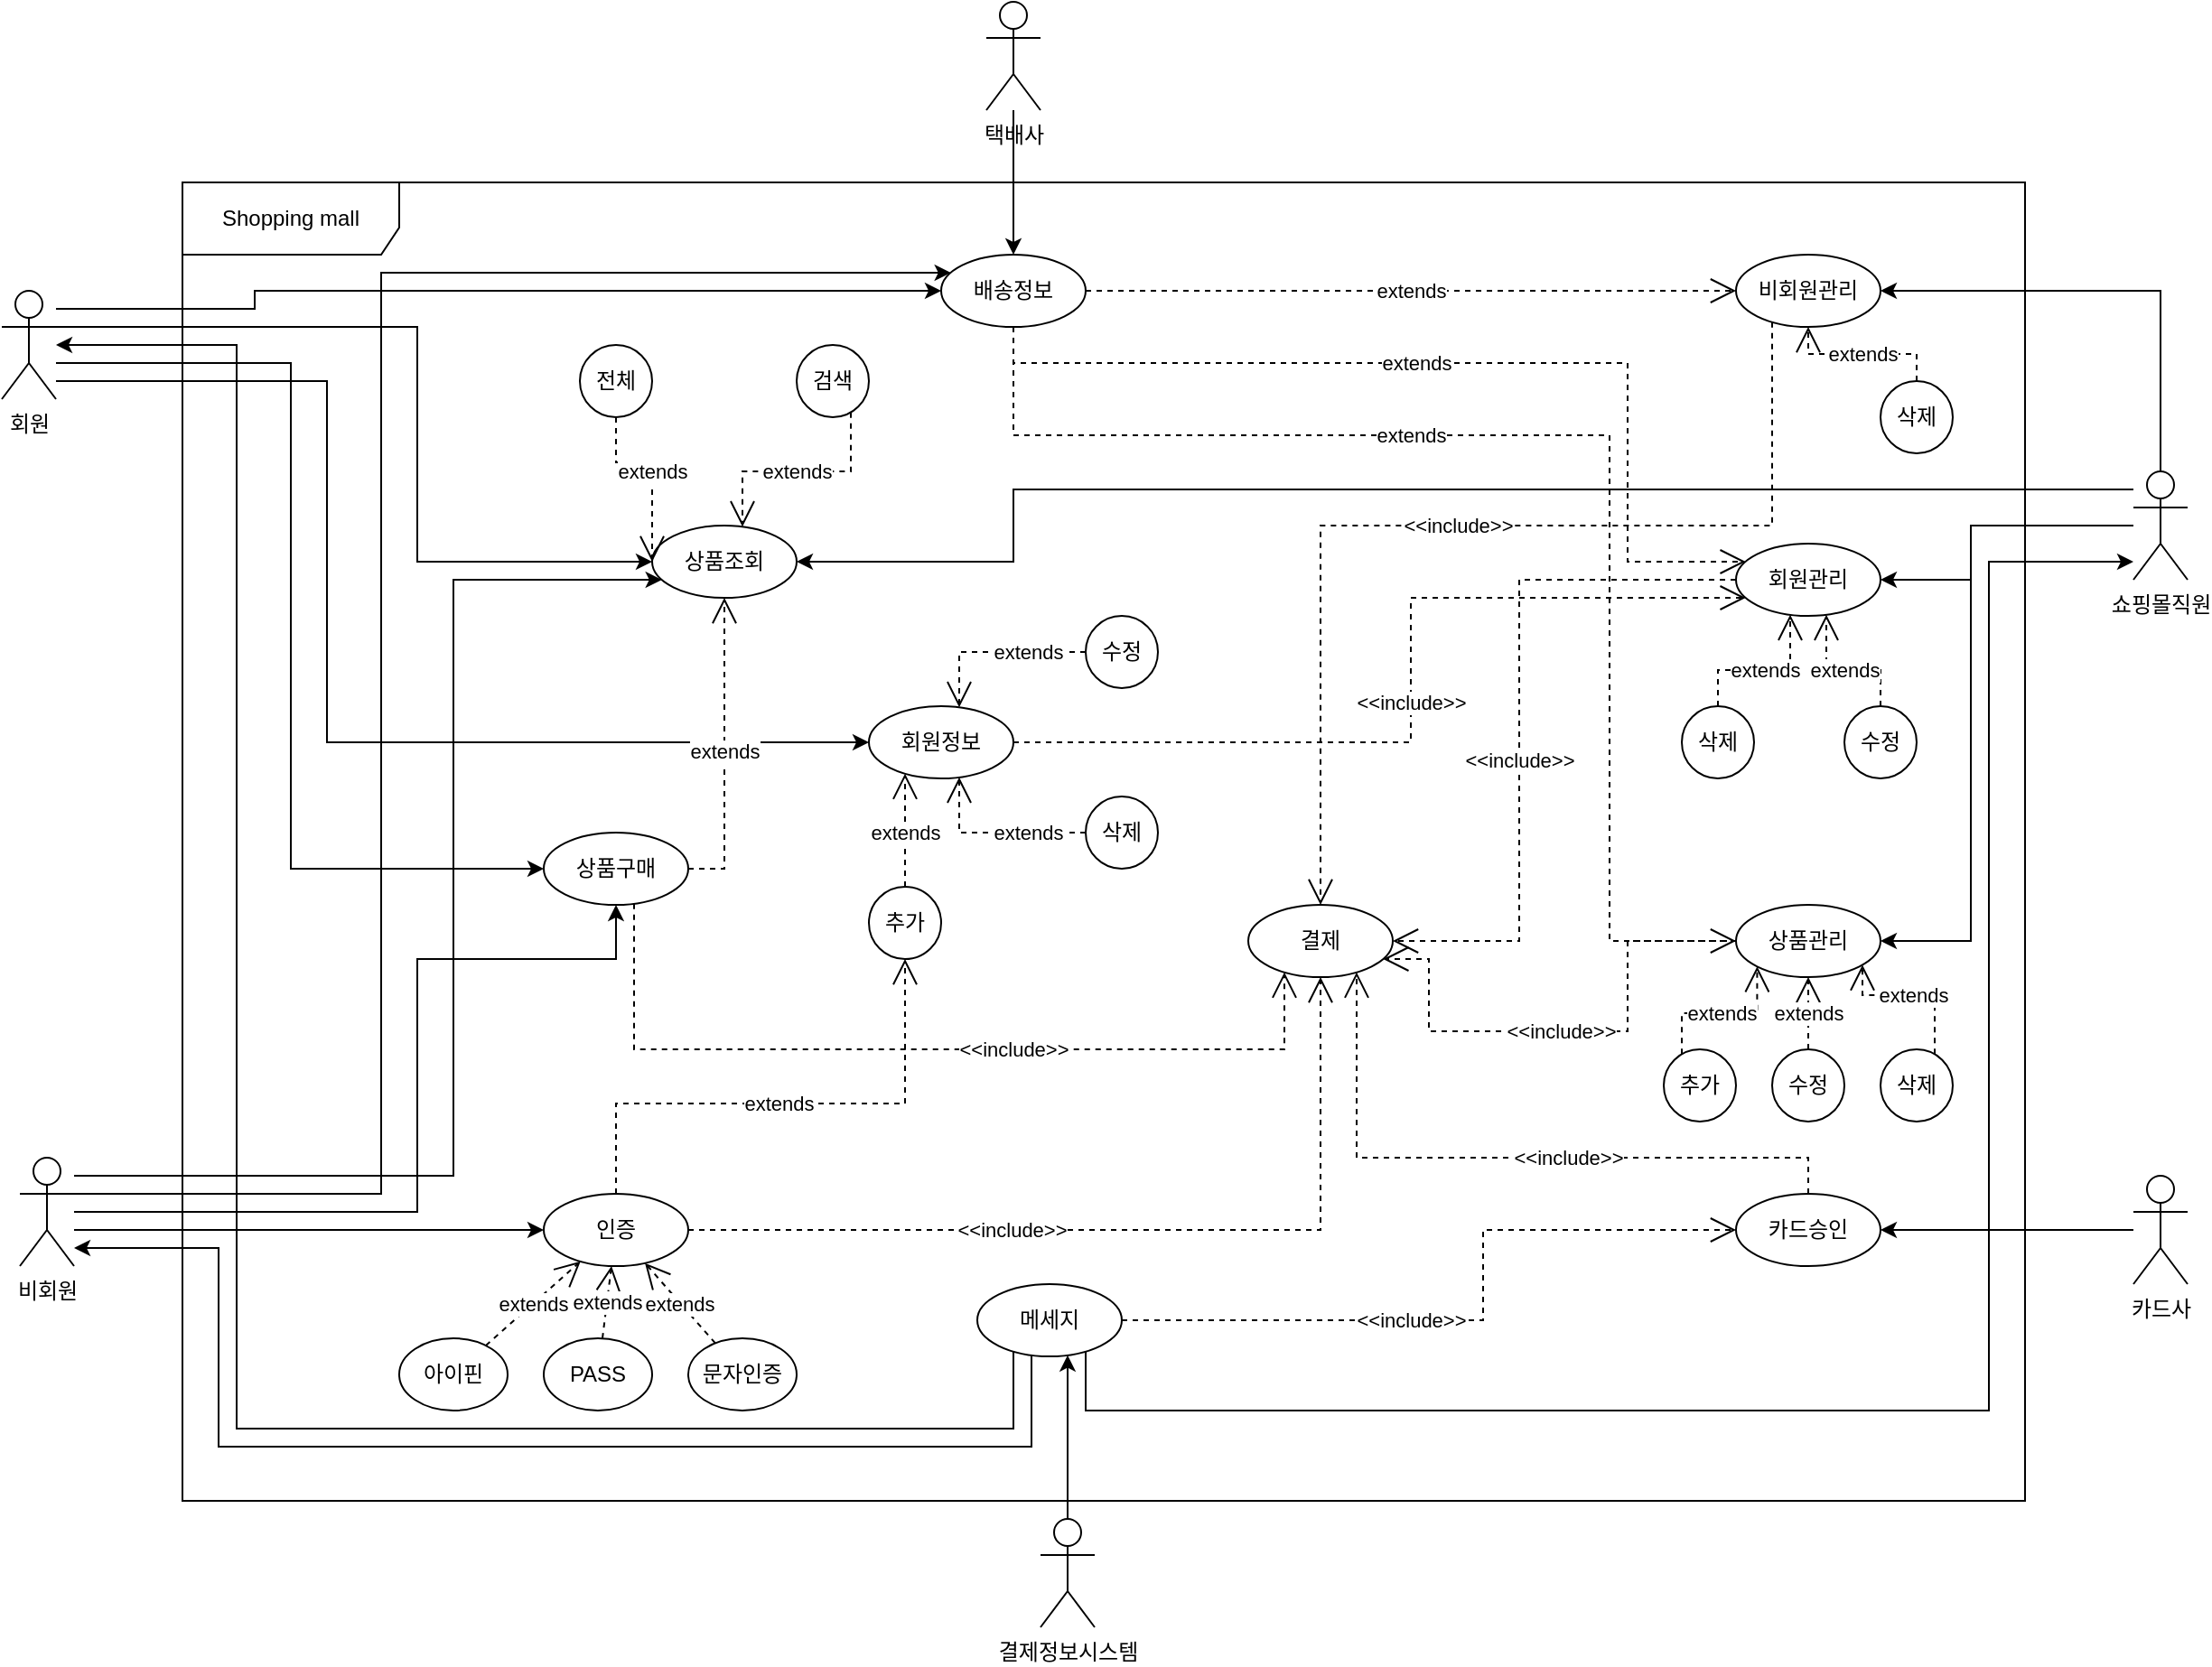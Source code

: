 <mxfile version="20.5.3" type="github">
  <diagram id="Lf80H-D8KRPeW_UHFNYf" name="페이지-1">
    <mxGraphModel dx="813" dy="435" grid="1" gridSize="10" guides="1" tooltips="1" connect="1" arrows="1" fold="1" page="1" pageScale="1" pageWidth="3300" pageHeight="4681" math="0" shadow="0">
      <root>
        <mxCell id="0" />
        <mxCell id="1" parent="0" />
        <mxCell id="bWgFRr3RfkX0s6qy6lkw-1" value="Shopping mall" style="shape=umlFrame;whiteSpace=wrap;html=1;width=120;height=40;" parent="1" vertex="1">
          <mxGeometry x="700" y="680" width="1020" height="730" as="geometry" />
        </mxCell>
        <mxCell id="bWgFRr3RfkX0s6qy6lkw-47" style="edgeStyle=orthogonalEdgeStyle;rounded=0;orthogonalLoop=1;jettySize=auto;html=1;" parent="1" source="bWgFRr3RfkX0s6qy6lkw-2" target="bWgFRr3RfkX0s6qy6lkw-31" edge="1">
          <mxGeometry relative="1" as="geometry">
            <Array as="points">
              <mxPoint x="830" y="760" />
              <mxPoint x="830" y="890" />
            </Array>
          </mxGeometry>
        </mxCell>
        <mxCell id="bWgFRr3RfkX0s6qy6lkw-59" style="edgeStyle=orthogonalEdgeStyle;rounded=0;orthogonalLoop=1;jettySize=auto;html=1;" parent="1" source="bWgFRr3RfkX0s6qy6lkw-2" target="bWgFRr3RfkX0s6qy6lkw-38" edge="1">
          <mxGeometry relative="1" as="geometry">
            <Array as="points">
              <mxPoint x="760" y="780" />
              <mxPoint x="760" y="1060" />
            </Array>
          </mxGeometry>
        </mxCell>
        <mxCell id="bWgFRr3RfkX0s6qy6lkw-78" style="edgeStyle=orthogonalEdgeStyle;rounded=0;orthogonalLoop=1;jettySize=auto;html=1;" parent="1" source="bWgFRr3RfkX0s6qy6lkw-2" target="bWgFRr3RfkX0s6qy6lkw-77" edge="1">
          <mxGeometry relative="1" as="geometry">
            <Array as="points">
              <mxPoint x="780" y="790" />
              <mxPoint x="780" y="990" />
            </Array>
          </mxGeometry>
        </mxCell>
        <mxCell id="bWgFRr3RfkX0s6qy6lkw-116" style="rounded=0;orthogonalLoop=1;jettySize=auto;html=1;startArrow=none;startFill=0;endArrow=classic;endFill=1;edgeStyle=orthogonalEdgeStyle;" parent="1" source="bWgFRr3RfkX0s6qy6lkw-2" target="bWgFRr3RfkX0s6qy6lkw-17" edge="1">
          <mxGeometry relative="1" as="geometry">
            <Array as="points">
              <mxPoint x="740" y="750" />
              <mxPoint x="740" y="740" />
            </Array>
            <mxPoint x="640" y="720" as="sourcePoint" />
          </mxGeometry>
        </mxCell>
        <mxCell id="bWgFRr3RfkX0s6qy6lkw-2" value="회원" style="shape=umlActor;verticalLabelPosition=bottom;verticalAlign=top;html=1;" parent="1" vertex="1">
          <mxGeometry x="600" y="740" width="30" height="60" as="geometry" />
        </mxCell>
        <mxCell id="bWgFRr3RfkX0s6qy6lkw-24" style="edgeStyle=orthogonalEdgeStyle;rounded=0;orthogonalLoop=1;jettySize=auto;html=1;" parent="1" source="bWgFRr3RfkX0s6qy6lkw-3" target="bWgFRr3RfkX0s6qy6lkw-21" edge="1">
          <mxGeometry relative="1" as="geometry">
            <Array as="points">
              <mxPoint x="700" y="1260" />
              <mxPoint x="700" y="1260" />
            </Array>
          </mxGeometry>
        </mxCell>
        <mxCell id="bWgFRr3RfkX0s6qy6lkw-46" style="edgeStyle=orthogonalEdgeStyle;rounded=0;orthogonalLoop=1;jettySize=auto;html=1;" parent="1" source="bWgFRr3RfkX0s6qy6lkw-3" target="bWgFRr3RfkX0s6qy6lkw-31" edge="1">
          <mxGeometry relative="1" as="geometry">
            <Array as="points">
              <mxPoint x="850" y="1230" />
              <mxPoint x="850" y="900" />
            </Array>
          </mxGeometry>
        </mxCell>
        <mxCell id="bWgFRr3RfkX0s6qy6lkw-53" style="edgeStyle=orthogonalEdgeStyle;rounded=0;orthogonalLoop=1;jettySize=auto;html=1;" parent="1" source="bWgFRr3RfkX0s6qy6lkw-3" target="bWgFRr3RfkX0s6qy6lkw-38" edge="1">
          <mxGeometry relative="1" as="geometry">
            <Array as="points">
              <mxPoint x="830" y="1250" />
              <mxPoint x="830" y="1110" />
              <mxPoint x="940" y="1110" />
            </Array>
          </mxGeometry>
        </mxCell>
        <mxCell id="bWgFRr3RfkX0s6qy6lkw-117" style="edgeStyle=orthogonalEdgeStyle;rounded=0;orthogonalLoop=1;jettySize=auto;html=1;startArrow=none;startFill=0;endArrow=classic;endFill=1;" parent="1" source="bWgFRr3RfkX0s6qy6lkw-3" target="bWgFRr3RfkX0s6qy6lkw-17" edge="1">
          <mxGeometry relative="1" as="geometry">
            <Array as="points">
              <mxPoint x="810" y="1240" />
              <mxPoint x="810" y="730" />
            </Array>
          </mxGeometry>
        </mxCell>
        <mxCell id="bWgFRr3RfkX0s6qy6lkw-3" value="비회원" style="shape=umlActor;verticalLabelPosition=bottom;verticalAlign=top;html=1;" parent="1" vertex="1">
          <mxGeometry x="610" y="1220" width="30" height="60" as="geometry" />
        </mxCell>
        <mxCell id="bWgFRr3RfkX0s6qy6lkw-5" value="회원관리" style="ellipse;whiteSpace=wrap;html=1;" parent="1" vertex="1">
          <mxGeometry x="1560" y="880" width="80" height="40" as="geometry" />
        </mxCell>
        <mxCell id="bWgFRr3RfkX0s6qy6lkw-6" value="결제" style="ellipse;whiteSpace=wrap;html=1;" parent="1" vertex="1">
          <mxGeometry x="1290" y="1080" width="80" height="40" as="geometry" />
        </mxCell>
        <mxCell id="bWgFRr3RfkX0s6qy6lkw-12" value="카드승인" style="ellipse;whiteSpace=wrap;html=1;" parent="1" vertex="1">
          <mxGeometry x="1560" y="1240" width="80" height="40" as="geometry" />
        </mxCell>
        <mxCell id="bWgFRr3RfkX0s6qy6lkw-37" style="edgeStyle=none;rounded=0;orthogonalLoop=1;jettySize=auto;html=1;" parent="1" source="bWgFRr3RfkX0s6qy6lkw-13" target="bWgFRr3RfkX0s6qy6lkw-12" edge="1">
          <mxGeometry relative="1" as="geometry" />
        </mxCell>
        <mxCell id="bWgFRr3RfkX0s6qy6lkw-13" value="카드사" style="shape=umlActor;verticalLabelPosition=bottom;verticalAlign=top;html=1;" parent="1" vertex="1">
          <mxGeometry x="1780" y="1230" width="30" height="60" as="geometry" />
        </mxCell>
        <mxCell id="bWgFRr3RfkX0s6qy6lkw-35" style="edgeStyle=orthogonalEdgeStyle;rounded=0;orthogonalLoop=1;jettySize=auto;html=1;" parent="1" source="bWgFRr3RfkX0s6qy6lkw-14" target="bWgFRr3RfkX0s6qy6lkw-5" edge="1">
          <mxGeometry relative="1" as="geometry">
            <Array as="points">
              <mxPoint x="1690" y="870" />
              <mxPoint x="1690" y="900" />
            </Array>
          </mxGeometry>
        </mxCell>
        <mxCell id="bWgFRr3RfkX0s6qy6lkw-36" style="edgeStyle=orthogonalEdgeStyle;rounded=0;orthogonalLoop=1;jettySize=auto;html=1;" parent="1" source="bWgFRr3RfkX0s6qy6lkw-14" target="bWgFRr3RfkX0s6qy6lkw-15" edge="1">
          <mxGeometry relative="1" as="geometry">
            <Array as="points">
              <mxPoint x="1690" y="870" />
              <mxPoint x="1690" y="1100" />
            </Array>
          </mxGeometry>
        </mxCell>
        <mxCell id="bWgFRr3RfkX0s6qy6lkw-44" style="edgeStyle=orthogonalEdgeStyle;rounded=0;orthogonalLoop=1;jettySize=auto;html=1;" parent="1" source="bWgFRr3RfkX0s6qy6lkw-14" target="bWgFRr3RfkX0s6qy6lkw-31" edge="1">
          <mxGeometry relative="1" as="geometry">
            <Array as="points">
              <mxPoint x="1160" y="850" />
              <mxPoint x="1160" y="890" />
            </Array>
          </mxGeometry>
        </mxCell>
        <mxCell id="bWgFRr3RfkX0s6qy6lkw-61" style="edgeStyle=orthogonalEdgeStyle;rounded=0;orthogonalLoop=1;jettySize=auto;html=1;" parent="1" source="bWgFRr3RfkX0s6qy6lkw-14" target="bWgFRr3RfkX0s6qy6lkw-60" edge="1">
          <mxGeometry relative="1" as="geometry">
            <Array as="points">
              <mxPoint x="1795" y="740" />
            </Array>
          </mxGeometry>
        </mxCell>
        <mxCell id="bWgFRr3RfkX0s6qy6lkw-14" value="쇼핑몰직원" style="shape=umlActor;verticalLabelPosition=bottom;verticalAlign=top;html=1;" parent="1" vertex="1">
          <mxGeometry x="1780" y="840" width="30" height="60" as="geometry" />
        </mxCell>
        <mxCell id="bWgFRr3RfkX0s6qy6lkw-15" value="상품관리" style="ellipse;whiteSpace=wrap;html=1;" parent="1" vertex="1">
          <mxGeometry x="1560" y="1080" width="80" height="40" as="geometry" />
        </mxCell>
        <mxCell id="bWgFRr3RfkX0s6qy6lkw-17" value="배송정보" style="ellipse;whiteSpace=wrap;html=1;" parent="1" vertex="1">
          <mxGeometry x="1120" y="720" width="80" height="40" as="geometry" />
        </mxCell>
        <mxCell id="bWgFRr3RfkX0s6qy6lkw-27" style="edgeStyle=none;rounded=0;orthogonalLoop=1;jettySize=auto;html=1;" parent="1" source="bWgFRr3RfkX0s6qy6lkw-20" target="bWgFRr3RfkX0s6qy6lkw-17" edge="1">
          <mxGeometry relative="1" as="geometry" />
        </mxCell>
        <mxCell id="bWgFRr3RfkX0s6qy6lkw-20" value="택배사" style="shape=umlActor;verticalLabelPosition=bottom;verticalAlign=top;html=1;" parent="1" vertex="1">
          <mxGeometry x="1145" y="580" width="30" height="60" as="geometry" />
        </mxCell>
        <mxCell id="bWgFRr3RfkX0s6qy6lkw-21" value="인증" style="ellipse;whiteSpace=wrap;html=1;" parent="1" vertex="1">
          <mxGeometry x="900" y="1240" width="80" height="40" as="geometry" />
        </mxCell>
        <mxCell id="bWgFRr3RfkX0s6qy6lkw-31" value="상품조회" style="ellipse;whiteSpace=wrap;html=1;" parent="1" vertex="1">
          <mxGeometry x="960" y="870" width="80" height="40" as="geometry" />
        </mxCell>
        <mxCell id="bWgFRr3RfkX0s6qy6lkw-38" value="상품구매" style="ellipse;whiteSpace=wrap;html=1;" parent="1" vertex="1">
          <mxGeometry x="900" y="1040" width="80" height="40" as="geometry" />
        </mxCell>
        <mxCell id="bWgFRr3RfkX0s6qy6lkw-40" value="extends" style="endArrow=open;endSize=12;dashed=1;html=1;rounded=0;edgeStyle=orthogonalEdgeStyle;" parent="1" source="bWgFRr3RfkX0s6qy6lkw-38" target="bWgFRr3RfkX0s6qy6lkw-31" edge="1">
          <mxGeometry width="160" relative="1" as="geometry">
            <mxPoint x="1130" y="1150" as="sourcePoint" />
            <mxPoint x="1290" y="1150" as="targetPoint" />
            <Array as="points">
              <mxPoint x="1000" y="1060" />
            </Array>
          </mxGeometry>
        </mxCell>
        <mxCell id="bWgFRr3RfkX0s6qy6lkw-42" value="&amp;lt;&amp;lt;include&amp;gt;&amp;gt;" style="endArrow=open;endSize=12;dashed=1;html=1;rounded=0;edgeStyle=orthogonalEdgeStyle;" parent="1" source="bWgFRr3RfkX0s6qy6lkw-38" target="bWgFRr3RfkX0s6qy6lkw-6" edge="1">
          <mxGeometry x="0.202" width="160" relative="1" as="geometry">
            <mxPoint x="1130" y="1150" as="sourcePoint" />
            <mxPoint x="1290" y="1150" as="targetPoint" />
            <Array as="points">
              <mxPoint x="950" y="1160" />
              <mxPoint x="1310" y="1160" />
            </Array>
            <mxPoint as="offset" />
          </mxGeometry>
        </mxCell>
        <mxCell id="bWgFRr3RfkX0s6qy6lkw-45" value="&amp;lt;&amp;lt;include&amp;gt;&amp;gt;" style="endArrow=open;endSize=12;dashed=1;html=1;rounded=0;edgeStyle=orthogonalEdgeStyle;" parent="1" source="bWgFRr3RfkX0s6qy6lkw-5" target="bWgFRr3RfkX0s6qy6lkw-6" edge="1">
          <mxGeometry x="0.128" width="160" relative="1" as="geometry">
            <mxPoint x="1130" y="1150" as="sourcePoint" />
            <mxPoint x="1290" y="1150" as="targetPoint" />
            <Array as="points">
              <mxPoint x="1440" y="900" />
              <mxPoint x="1440" y="1100" />
            </Array>
            <mxPoint as="offset" />
          </mxGeometry>
        </mxCell>
        <mxCell id="bWgFRr3RfkX0s6qy6lkw-54" value="&amp;lt;&amp;lt;include&amp;gt;&amp;gt;" style="endArrow=open;endSize=12;dashed=1;html=1;rounded=0;edgeStyle=orthogonalEdgeStyle;" parent="1" source="bWgFRr3RfkX0s6qy6lkw-21" target="bWgFRr3RfkX0s6qy6lkw-6" edge="1">
          <mxGeometry x="-0.269" width="160" relative="1" as="geometry">
            <mxPoint x="1130" y="1150" as="sourcePoint" />
            <mxPoint x="1290" y="1150" as="targetPoint" />
            <Array as="points">
              <mxPoint x="1330" y="1260" />
            </Array>
            <mxPoint as="offset" />
          </mxGeometry>
        </mxCell>
        <mxCell id="bWgFRr3RfkX0s6qy6lkw-55" value="&amp;lt;&amp;lt;include&amp;gt;&amp;gt;" style="endArrow=open;endSize=12;dashed=1;html=1;rounded=0;edgeStyle=orthogonalEdgeStyle;" parent="1" source="bWgFRr3RfkX0s6qy6lkw-15" target="bWgFRr3RfkX0s6qy6lkw-6" edge="1">
          <mxGeometry x="0.035" width="160" relative="1" as="geometry">
            <mxPoint x="1130" y="1150" as="sourcePoint" />
            <mxPoint x="1290" y="1150" as="targetPoint" />
            <Array as="points">
              <mxPoint x="1500" y="1100" />
              <mxPoint x="1500" y="1150" />
              <mxPoint x="1390" y="1150" />
              <mxPoint x="1390" y="1110" />
            </Array>
            <mxPoint as="offset" />
          </mxGeometry>
        </mxCell>
        <mxCell id="bWgFRr3RfkX0s6qy6lkw-56" value="&amp;lt;&amp;lt;include&amp;gt;&amp;gt;" style="endArrow=open;endSize=12;dashed=1;html=1;rounded=0;edgeStyle=orthogonalEdgeStyle;" parent="1" source="bWgFRr3RfkX0s6qy6lkw-12" target="bWgFRr3RfkX0s6qy6lkw-6" edge="1">
          <mxGeometry x="-0.179" width="160" relative="1" as="geometry">
            <mxPoint x="1130" y="1150" as="sourcePoint" />
            <mxPoint x="1290" y="1150" as="targetPoint" />
            <Array as="points">
              <mxPoint x="1600" y="1220" />
              <mxPoint x="1350" y="1220" />
            </Array>
            <mxPoint as="offset" />
          </mxGeometry>
        </mxCell>
        <mxCell id="bWgFRr3RfkX0s6qy6lkw-57" value="extends" style="endArrow=open;endSize=12;dashed=1;html=1;rounded=0;edgeStyle=orthogonalEdgeStyle;" parent="1" source="bWgFRr3RfkX0s6qy6lkw-17" target="bWgFRr3RfkX0s6qy6lkw-5" edge="1">
          <mxGeometry x="-0.094" width="160" relative="1" as="geometry">
            <mxPoint x="1130" y="970" as="sourcePoint" />
            <mxPoint x="1290" y="970" as="targetPoint" />
            <Array as="points">
              <mxPoint x="1160" y="780" />
              <mxPoint x="1500" y="780" />
              <mxPoint x="1500" y="890" />
            </Array>
            <mxPoint as="offset" />
          </mxGeometry>
        </mxCell>
        <mxCell id="bWgFRr3RfkX0s6qy6lkw-58" value="extends" style="endArrow=open;endSize=12;dashed=1;html=1;rounded=0;edgeStyle=orthogonalEdgeStyle;" parent="1" source="bWgFRr3RfkX0s6qy6lkw-17" target="bWgFRr3RfkX0s6qy6lkw-15" edge="1">
          <mxGeometry x="-0.243" width="160" relative="1" as="geometry">
            <mxPoint x="1130" y="970" as="sourcePoint" />
            <mxPoint x="1290" y="970" as="targetPoint" />
            <Array as="points">
              <mxPoint x="1160" y="820" />
              <mxPoint x="1490" y="820" />
              <mxPoint x="1490" y="1100" />
            </Array>
            <mxPoint as="offset" />
          </mxGeometry>
        </mxCell>
        <mxCell id="bWgFRr3RfkX0s6qy6lkw-60" value="비회원관리" style="ellipse;whiteSpace=wrap;html=1;" parent="1" vertex="1">
          <mxGeometry x="1560" y="720" width="80" height="40" as="geometry" />
        </mxCell>
        <mxCell id="bWgFRr3RfkX0s6qy6lkw-62" value="extends" style="endArrow=open;endSize=12;dashed=1;html=1;rounded=0;" parent="1" source="bWgFRr3RfkX0s6qy6lkw-17" target="bWgFRr3RfkX0s6qy6lkw-60" edge="1">
          <mxGeometry width="160" relative="1" as="geometry">
            <mxPoint x="1130" y="1090" as="sourcePoint" />
            <mxPoint x="1290" y="1090" as="targetPoint" />
          </mxGeometry>
        </mxCell>
        <mxCell id="bWgFRr3RfkX0s6qy6lkw-63" value="&amp;lt;&amp;lt;include&amp;gt;&amp;gt;" style="endArrow=open;endSize=12;dashed=1;html=1;rounded=0;edgeStyle=orthogonalEdgeStyle;" parent="1" source="bWgFRr3RfkX0s6qy6lkw-60" target="bWgFRr3RfkX0s6qy6lkw-6" edge="1">
          <mxGeometry width="160" relative="1" as="geometry">
            <mxPoint x="1130" y="1090" as="sourcePoint" />
            <mxPoint x="1290" y="1090" as="targetPoint" />
            <Array as="points">
              <mxPoint x="1580" y="870" />
              <mxPoint x="1330" y="870" />
            </Array>
          </mxGeometry>
        </mxCell>
        <mxCell id="bWgFRr3RfkX0s6qy6lkw-67" value="전체" style="ellipse;whiteSpace=wrap;html=1;" parent="1" vertex="1">
          <mxGeometry x="920" y="770" width="40" height="40" as="geometry" />
        </mxCell>
        <mxCell id="bWgFRr3RfkX0s6qy6lkw-69" value="검색" style="ellipse;whiteSpace=wrap;html=1;" parent="1" vertex="1">
          <mxGeometry x="1040" y="770" width="40" height="40" as="geometry" />
        </mxCell>
        <mxCell id="bWgFRr3RfkX0s6qy6lkw-75" value="extends" style="endArrow=open;endSize=12;dashed=1;html=1;rounded=0;edgeStyle=orthogonalEdgeStyle;elbow=vertical;" parent="1" source="bWgFRr3RfkX0s6qy6lkw-67" target="bWgFRr3RfkX0s6qy6lkw-31" edge="1">
          <mxGeometry width="160" relative="1" as="geometry">
            <mxPoint x="1010" y="950" as="sourcePoint" />
            <mxPoint x="1100" y="978" as="targetPoint" />
            <Array as="points">
              <mxPoint x="940" y="835" />
              <mxPoint x="960" y="835" />
            </Array>
          </mxGeometry>
        </mxCell>
        <mxCell id="bWgFRr3RfkX0s6qy6lkw-76" value="extends" style="endArrow=open;endSize=12;dashed=1;html=1;rounded=0;edgeStyle=orthogonalEdgeStyle;" parent="1" source="bWgFRr3RfkX0s6qy6lkw-69" target="bWgFRr3RfkX0s6qy6lkw-31" edge="1">
          <mxGeometry x="0.017" width="160" relative="1" as="geometry">
            <mxPoint x="1120" y="930" as="sourcePoint" />
            <mxPoint x="1280" y="930" as="targetPoint" />
            <Array as="points">
              <mxPoint x="1070" y="840" />
              <mxPoint x="1010" y="840" />
            </Array>
            <mxPoint as="offset" />
          </mxGeometry>
        </mxCell>
        <mxCell id="bWgFRr3RfkX0s6qy6lkw-77" value="회원정보" style="ellipse;whiteSpace=wrap;html=1;" parent="1" vertex="1">
          <mxGeometry x="1080" y="970" width="80" height="40" as="geometry" />
        </mxCell>
        <mxCell id="bWgFRr3RfkX0s6qy6lkw-79" value="&amp;lt;&amp;lt;include&amp;gt;&amp;gt;" style="endArrow=open;endSize=12;dashed=1;html=1;rounded=0;edgeStyle=orthogonalEdgeStyle;" parent="1" source="bWgFRr3RfkX0s6qy6lkw-77" target="bWgFRr3RfkX0s6qy6lkw-5" edge="1">
          <mxGeometry width="160" relative="1" as="geometry">
            <mxPoint x="1120" y="1040" as="sourcePoint" />
            <mxPoint x="1280" y="1040" as="targetPoint" />
            <Array as="points">
              <mxPoint x="1380" y="990" />
              <mxPoint x="1380" y="910" />
            </Array>
          </mxGeometry>
        </mxCell>
        <mxCell id="bWgFRr3RfkX0s6qy6lkw-80" value="수정" style="ellipse;whiteSpace=wrap;html=1;" parent="1" vertex="1">
          <mxGeometry x="1200" y="920" width="40" height="40" as="geometry" />
        </mxCell>
        <mxCell id="bWgFRr3RfkX0s6qy6lkw-81" value="삭제" style="ellipse;whiteSpace=wrap;html=1;" parent="1" vertex="1">
          <mxGeometry x="1200" y="1020" width="40" height="40" as="geometry" />
        </mxCell>
        <mxCell id="bWgFRr3RfkX0s6qy6lkw-82" value="extends" style="endArrow=open;endSize=12;dashed=1;html=1;rounded=0;edgeStyle=orthogonalEdgeStyle;" parent="1" source="bWgFRr3RfkX0s6qy6lkw-80" target="bWgFRr3RfkX0s6qy6lkw-77" edge="1">
          <mxGeometry x="-0.353" width="160" relative="1" as="geometry">
            <mxPoint x="1120" y="1040" as="sourcePoint" />
            <mxPoint x="1280" y="1040" as="targetPoint" />
            <Array as="points">
              <mxPoint x="1130" y="940" />
            </Array>
            <mxPoint as="offset" />
          </mxGeometry>
        </mxCell>
        <mxCell id="bWgFRr3RfkX0s6qy6lkw-83" value="extends" style="endArrow=open;endSize=12;dashed=1;html=1;rounded=0;edgeStyle=orthogonalEdgeStyle;" parent="1" source="bWgFRr3RfkX0s6qy6lkw-81" target="bWgFRr3RfkX0s6qy6lkw-77" edge="1">
          <mxGeometry x="-0.353" width="160" relative="1" as="geometry">
            <mxPoint x="1120" y="1040" as="sourcePoint" />
            <mxPoint x="1280" y="1040" as="targetPoint" />
            <Array as="points">
              <mxPoint x="1130" y="1040" />
            </Array>
            <mxPoint as="offset" />
          </mxGeometry>
        </mxCell>
        <mxCell id="bWgFRr3RfkX0s6qy6lkw-84" value="추가" style="ellipse;whiteSpace=wrap;html=1;" parent="1" vertex="1">
          <mxGeometry x="1080" y="1070" width="40" height="40" as="geometry" />
        </mxCell>
        <mxCell id="bWgFRr3RfkX0s6qy6lkw-85" value="extends" style="endArrow=open;endSize=12;dashed=1;html=1;rounded=0;edgeStyle=orthogonalEdgeStyle;" parent="1" source="bWgFRr3RfkX0s6qy6lkw-84" target="bWgFRr3RfkX0s6qy6lkw-77" edge="1">
          <mxGeometry x="-0.043" width="160" relative="1" as="geometry">
            <mxPoint x="1120" y="1040" as="sourcePoint" />
            <mxPoint x="1100" y="1010" as="targetPoint" />
            <Array as="points">
              <mxPoint x="1100" y="1050" />
              <mxPoint x="1100" y="1050" />
            </Array>
            <mxPoint as="offset" />
          </mxGeometry>
        </mxCell>
        <mxCell id="bWgFRr3RfkX0s6qy6lkw-88" value="삭제" style="ellipse;whiteSpace=wrap;html=1;" parent="1" vertex="1">
          <mxGeometry x="1530" y="970" width="40" height="40" as="geometry" />
        </mxCell>
        <mxCell id="bWgFRr3RfkX0s6qy6lkw-89" value="수정" style="ellipse;whiteSpace=wrap;html=1;" parent="1" vertex="1">
          <mxGeometry x="1620" y="970" width="40" height="40" as="geometry" />
        </mxCell>
        <mxCell id="bWgFRr3RfkX0s6qy6lkw-90" value="extends" style="endArrow=open;endSize=12;dashed=1;html=1;rounded=0;edgeStyle=orthogonalEdgeStyle;" parent="1" source="bWgFRr3RfkX0s6qy6lkw-88" target="bWgFRr3RfkX0s6qy6lkw-5" edge="1">
          <mxGeometry width="160" relative="1" as="geometry">
            <mxPoint x="1120" y="1040" as="sourcePoint" />
            <mxPoint x="1280" y="1040" as="targetPoint" />
            <Array as="points">
              <mxPoint x="1550" y="950" />
              <mxPoint x="1590" y="950" />
            </Array>
          </mxGeometry>
        </mxCell>
        <mxCell id="bWgFRr3RfkX0s6qy6lkw-91" value="extends" style="endArrow=open;endSize=12;dashed=1;html=1;rounded=0;edgeStyle=orthogonalEdgeStyle;" parent="1" source="bWgFRr3RfkX0s6qy6lkw-89" target="bWgFRr3RfkX0s6qy6lkw-5" edge="1">
          <mxGeometry width="160" relative="1" as="geometry">
            <mxPoint x="1120" y="1040" as="sourcePoint" />
            <mxPoint x="1280" y="1040" as="targetPoint" />
            <Array as="points">
              <mxPoint x="1640" y="950" />
              <mxPoint x="1610" y="950" />
            </Array>
          </mxGeometry>
        </mxCell>
        <mxCell id="bWgFRr3RfkX0s6qy6lkw-92" value="삭제" style="ellipse;whiteSpace=wrap;html=1;" parent="1" vertex="1">
          <mxGeometry x="1640" y="790" width="40" height="40" as="geometry" />
        </mxCell>
        <mxCell id="bWgFRr3RfkX0s6qy6lkw-93" value="extends" style="endArrow=open;endSize=12;dashed=1;html=1;rounded=0;edgeStyle=orthogonalEdgeStyle;" parent="1" source="bWgFRr3RfkX0s6qy6lkw-92" target="bWgFRr3RfkX0s6qy6lkw-60" edge="1">
          <mxGeometry width="160" relative="1" as="geometry">
            <mxPoint x="1120" y="1040" as="sourcePoint" />
            <mxPoint x="1280" y="1040" as="targetPoint" />
          </mxGeometry>
        </mxCell>
        <mxCell id="bWgFRr3RfkX0s6qy6lkw-94" value="아이핀" style="ellipse;whiteSpace=wrap;html=1;" parent="1" vertex="1">
          <mxGeometry x="820" y="1320" width="60" height="40" as="geometry" />
        </mxCell>
        <mxCell id="bWgFRr3RfkX0s6qy6lkw-95" value="PASS" style="ellipse;whiteSpace=wrap;html=1;" parent="1" vertex="1">
          <mxGeometry x="900" y="1320" width="60" height="40" as="geometry" />
        </mxCell>
        <mxCell id="bWgFRr3RfkX0s6qy6lkw-96" value="문자인증" style="ellipse;whiteSpace=wrap;html=1;" parent="1" vertex="1">
          <mxGeometry x="980" y="1320" width="60" height="40" as="geometry" />
        </mxCell>
        <mxCell id="bWgFRr3RfkX0s6qy6lkw-97" value="extends" style="endArrow=open;endSize=12;dashed=1;html=1;rounded=0;" parent="1" source="bWgFRr3RfkX0s6qy6lkw-94" target="bWgFRr3RfkX0s6qy6lkw-21" edge="1">
          <mxGeometry width="160" relative="1" as="geometry">
            <mxPoint x="1120" y="1040" as="sourcePoint" />
            <mxPoint x="1280" y="1040" as="targetPoint" />
          </mxGeometry>
        </mxCell>
        <mxCell id="bWgFRr3RfkX0s6qy6lkw-98" value="extends" style="endArrow=open;endSize=12;dashed=1;html=1;rounded=0;" parent="1" source="bWgFRr3RfkX0s6qy6lkw-95" target="bWgFRr3RfkX0s6qy6lkw-21" edge="1">
          <mxGeometry width="160" relative="1" as="geometry">
            <mxPoint x="892.774" y="1321.904" as="sourcePoint" />
            <mxPoint x="916.547" y="1288.835" as="targetPoint" />
          </mxGeometry>
        </mxCell>
        <mxCell id="bWgFRr3RfkX0s6qy6lkw-99" value="extends" style="endArrow=open;endSize=12;dashed=1;html=1;rounded=0;" parent="1" source="bWgFRr3RfkX0s6qy6lkw-96" target="bWgFRr3RfkX0s6qy6lkw-21" edge="1">
          <mxGeometry width="160" relative="1" as="geometry">
            <mxPoint x="902.774" y="1331.904" as="sourcePoint" />
            <mxPoint x="926.547" y="1298.835" as="targetPoint" />
          </mxGeometry>
        </mxCell>
        <mxCell id="bWgFRr3RfkX0s6qy6lkw-100" value="extends" style="endArrow=open;endSize=12;dashed=1;html=1;rounded=0;edgeStyle=orthogonalEdgeStyle;" parent="1" source="bWgFRr3RfkX0s6qy6lkw-21" target="bWgFRr3RfkX0s6qy6lkw-84" edge="1">
          <mxGeometry x="-0.035" width="160" relative="1" as="geometry">
            <mxPoint x="900.002" y="1230.473" as="sourcePoint" />
            <mxPoint x="836.433" y="1189.996" as="targetPoint" />
            <Array as="points">
              <mxPoint x="940" y="1190" />
              <mxPoint x="1100" y="1190" />
            </Array>
            <mxPoint as="offset" />
          </mxGeometry>
        </mxCell>
        <mxCell id="bWgFRr3RfkX0s6qy6lkw-101" value="수정" style="ellipse;whiteSpace=wrap;html=1;" parent="1" vertex="1">
          <mxGeometry x="1580" y="1160" width="40" height="40" as="geometry" />
        </mxCell>
        <mxCell id="bWgFRr3RfkX0s6qy6lkw-102" value="삭제" style="ellipse;whiteSpace=wrap;html=1;" parent="1" vertex="1">
          <mxGeometry x="1640" y="1160" width="40" height="40" as="geometry" />
        </mxCell>
        <mxCell id="bWgFRr3RfkX0s6qy6lkw-103" value="추가" style="ellipse;whiteSpace=wrap;html=1;" parent="1" vertex="1">
          <mxGeometry x="1520" y="1160" width="40" height="40" as="geometry" />
        </mxCell>
        <mxCell id="bWgFRr3RfkX0s6qy6lkw-104" value="extends" style="endArrow=open;endSize=12;dashed=1;html=1;rounded=0;entryX=0;entryY=1;entryDx=0;entryDy=0;edgeStyle=orthogonalEdgeStyle;" parent="1" source="bWgFRr3RfkX0s6qy6lkw-103" target="bWgFRr3RfkX0s6qy6lkw-15" edge="1">
          <mxGeometry width="160" relative="1" as="geometry">
            <mxPoint x="1313.572" y="1240.473" as="sourcePoint" />
            <mxPoint x="1250.003" y="1199.996" as="targetPoint" />
            <Array as="points">
              <mxPoint x="1530" y="1140" />
              <mxPoint x="1572" y="1140" />
            </Array>
          </mxGeometry>
        </mxCell>
        <mxCell id="bWgFRr3RfkX0s6qy6lkw-105" value="extends" style="endArrow=open;endSize=12;dashed=1;html=1;rounded=0;" parent="1" source="bWgFRr3RfkX0s6qy6lkw-101" target="bWgFRr3RfkX0s6qy6lkw-15" edge="1">
          <mxGeometry width="160" relative="1" as="geometry">
            <mxPoint x="1447.939" y="1151.157" as="sourcePoint" />
            <mxPoint x="1501.716" y="1124.142" as="targetPoint" />
          </mxGeometry>
        </mxCell>
        <mxCell id="bWgFRr3RfkX0s6qy6lkw-106" value="extends" style="endArrow=open;endSize=12;dashed=1;html=1;rounded=0;edgeStyle=orthogonalEdgeStyle;" parent="1" source="bWgFRr3RfkX0s6qy6lkw-102" target="bWgFRr3RfkX0s6qy6lkw-15" edge="1">
          <mxGeometry width="160" relative="1" as="geometry">
            <mxPoint x="1457.939" y="1161.157" as="sourcePoint" />
            <mxPoint x="1511.716" y="1134.142" as="targetPoint" />
            <Array as="points">
              <mxPoint x="1670" y="1130" />
              <mxPoint x="1630" y="1130" />
            </Array>
          </mxGeometry>
        </mxCell>
        <mxCell id="bWgFRr3RfkX0s6qy6lkw-127" style="rounded=0;orthogonalLoop=1;jettySize=auto;html=1;startArrow=none;startFill=0;endArrow=classic;endFill=1;edgeStyle=orthogonalEdgeStyle;" parent="1" source="bWgFRr3RfkX0s6qy6lkw-120" target="bWgFRr3RfkX0s6qy6lkw-121" edge="1">
          <mxGeometry relative="1" as="geometry">
            <Array as="points">
              <mxPoint x="1190" y="1350" />
              <mxPoint x="1190" y="1350" />
            </Array>
          </mxGeometry>
        </mxCell>
        <mxCell id="bWgFRr3RfkX0s6qy6lkw-120" value="결제정보시스템" style="shape=umlActor;verticalLabelPosition=bottom;verticalAlign=top;html=1;" parent="1" vertex="1">
          <mxGeometry x="1175" y="1420" width="30" height="60" as="geometry" />
        </mxCell>
        <mxCell id="bWgFRr3RfkX0s6qy6lkw-125" style="edgeStyle=orthogonalEdgeStyle;rounded=0;orthogonalLoop=1;jettySize=auto;html=1;startArrow=none;startFill=0;endArrow=classic;endFill=1;" parent="1" source="bWgFRr3RfkX0s6qy6lkw-121" target="bWgFRr3RfkX0s6qy6lkw-2" edge="1">
          <mxGeometry relative="1" as="geometry">
            <Array as="points">
              <mxPoint x="1160" y="1370" />
              <mxPoint x="730" y="1370" />
              <mxPoint x="730" y="770" />
            </Array>
          </mxGeometry>
        </mxCell>
        <mxCell id="bWgFRr3RfkX0s6qy6lkw-126" style="edgeStyle=orthogonalEdgeStyle;rounded=0;orthogonalLoop=1;jettySize=auto;html=1;startArrow=none;startFill=0;endArrow=classic;endFill=1;" parent="1" source="bWgFRr3RfkX0s6qy6lkw-121" target="bWgFRr3RfkX0s6qy6lkw-3" edge="1">
          <mxGeometry relative="1" as="geometry">
            <Array as="points">
              <mxPoint x="1170" y="1380" />
              <mxPoint x="720" y="1380" />
              <mxPoint x="720" y="1270" />
            </Array>
          </mxGeometry>
        </mxCell>
        <mxCell id="bWgFRr3RfkX0s6qy6lkw-128" style="edgeStyle=orthogonalEdgeStyle;rounded=0;orthogonalLoop=1;jettySize=auto;html=1;startArrow=none;startFill=0;endArrow=classic;endFill=1;" parent="1" source="bWgFRr3RfkX0s6qy6lkw-121" target="bWgFRr3RfkX0s6qy6lkw-14" edge="1">
          <mxGeometry relative="1" as="geometry">
            <Array as="points">
              <mxPoint x="1200" y="1360" />
              <mxPoint x="1700" y="1360" />
              <mxPoint x="1700" y="890" />
            </Array>
          </mxGeometry>
        </mxCell>
        <mxCell id="bWgFRr3RfkX0s6qy6lkw-121" value="메세지" style="ellipse;whiteSpace=wrap;html=1;" parent="1" vertex="1">
          <mxGeometry x="1140" y="1290" width="80" height="40" as="geometry" />
        </mxCell>
        <mxCell id="bWgFRr3RfkX0s6qy6lkw-122" value="&amp;lt;&amp;lt;include&amp;gt;&amp;gt;" style="endArrow=open;endSize=12;dashed=1;html=1;rounded=0;edgeStyle=orthogonalEdgeStyle;" parent="1" source="bWgFRr3RfkX0s6qy6lkw-121" target="bWgFRr3RfkX0s6qy6lkw-12" edge="1">
          <mxGeometry x="-0.179" width="160" relative="1" as="geometry">
            <mxPoint x="1280" y="1290" as="sourcePoint" />
            <mxPoint x="1440" y="1290" as="targetPoint" />
            <Array as="points">
              <mxPoint x="1420" y="1310" />
              <mxPoint x="1420" y="1260" />
            </Array>
            <mxPoint as="offset" />
          </mxGeometry>
        </mxCell>
      </root>
    </mxGraphModel>
  </diagram>
</mxfile>
